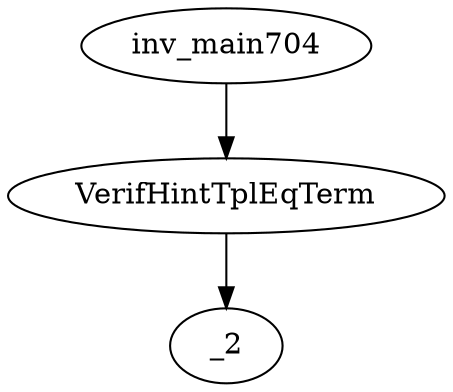 digraph dag {
0 [label="inv_main704"];
1 [label="VerifHintTplEqTerm"];
2 [label="_2"];
0->1
1 -> 2
}
